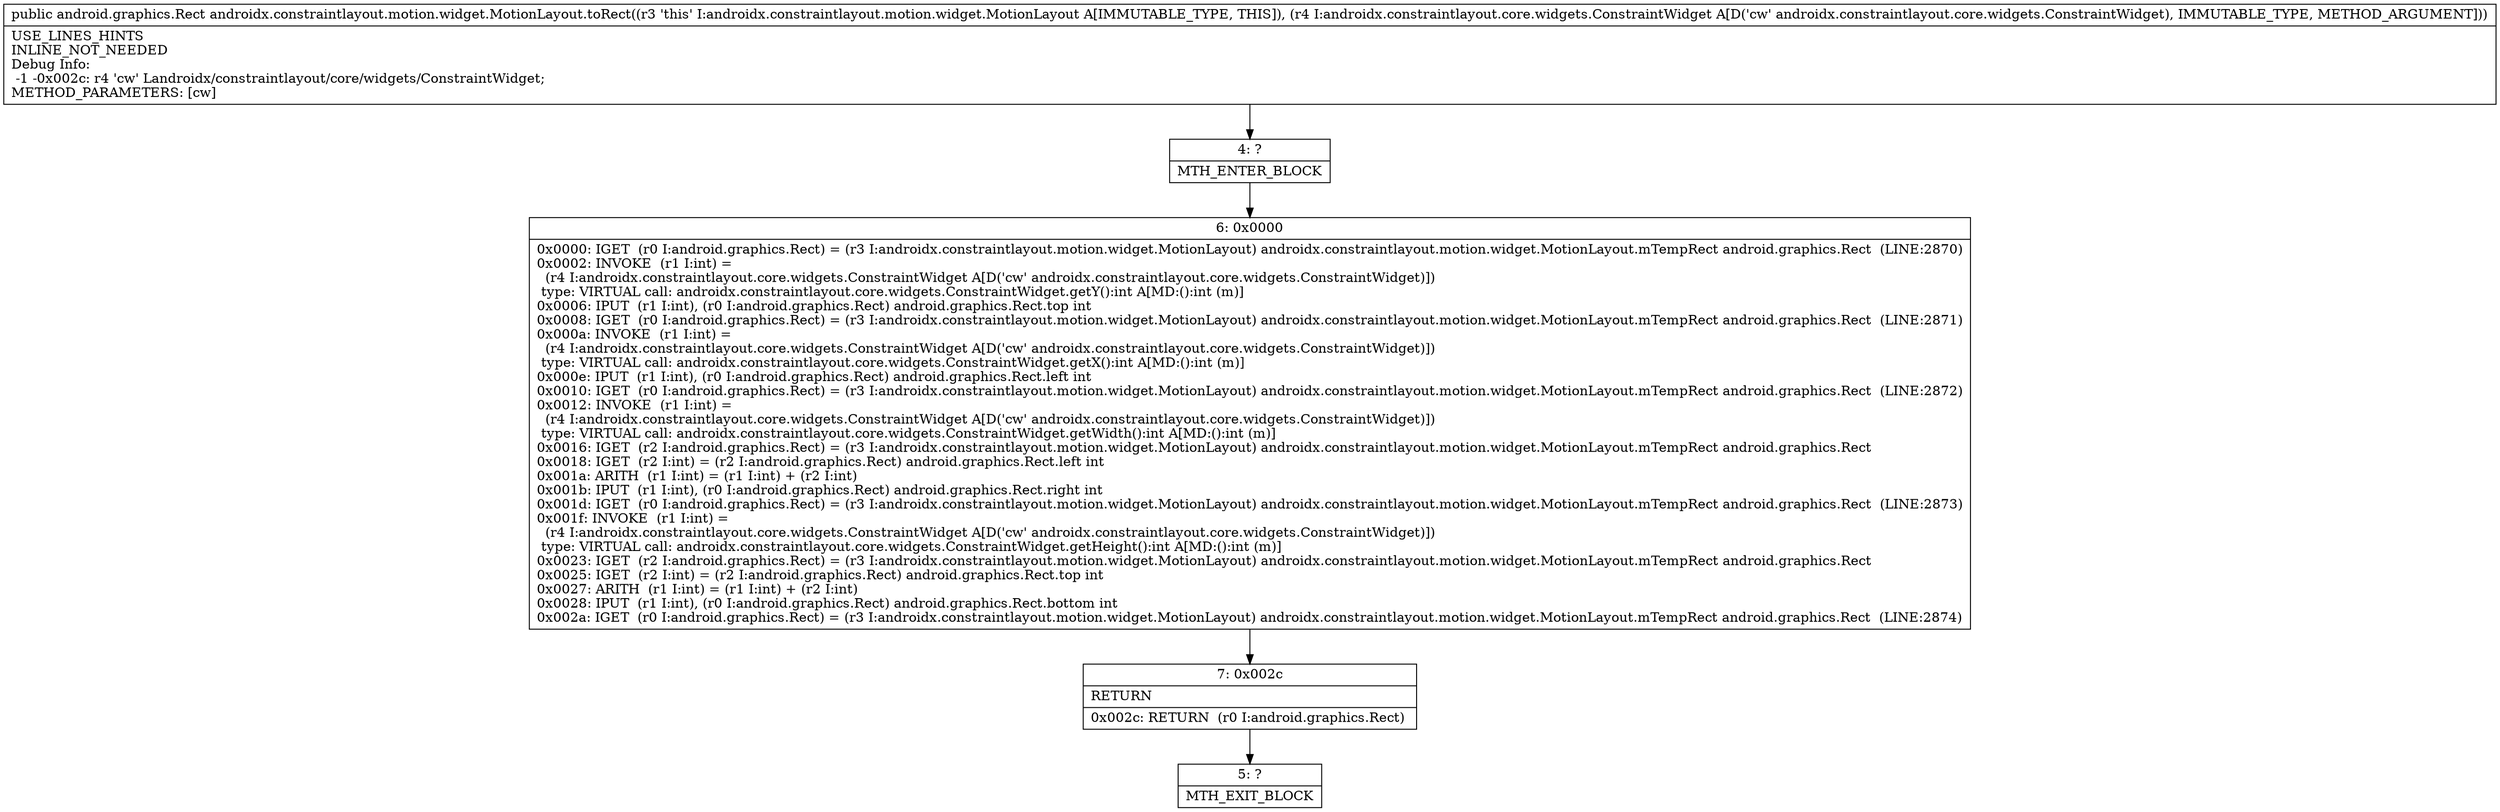 digraph "CFG forandroidx.constraintlayout.motion.widget.MotionLayout.toRect(Landroidx\/constraintlayout\/core\/widgets\/ConstraintWidget;)Landroid\/graphics\/Rect;" {
Node_4 [shape=record,label="{4\:\ ?|MTH_ENTER_BLOCK\l}"];
Node_6 [shape=record,label="{6\:\ 0x0000|0x0000: IGET  (r0 I:android.graphics.Rect) = (r3 I:androidx.constraintlayout.motion.widget.MotionLayout) androidx.constraintlayout.motion.widget.MotionLayout.mTempRect android.graphics.Rect  (LINE:2870)\l0x0002: INVOKE  (r1 I:int) = \l  (r4 I:androidx.constraintlayout.core.widgets.ConstraintWidget A[D('cw' androidx.constraintlayout.core.widgets.ConstraintWidget)])\l type: VIRTUAL call: androidx.constraintlayout.core.widgets.ConstraintWidget.getY():int A[MD:():int (m)]\l0x0006: IPUT  (r1 I:int), (r0 I:android.graphics.Rect) android.graphics.Rect.top int \l0x0008: IGET  (r0 I:android.graphics.Rect) = (r3 I:androidx.constraintlayout.motion.widget.MotionLayout) androidx.constraintlayout.motion.widget.MotionLayout.mTempRect android.graphics.Rect  (LINE:2871)\l0x000a: INVOKE  (r1 I:int) = \l  (r4 I:androidx.constraintlayout.core.widgets.ConstraintWidget A[D('cw' androidx.constraintlayout.core.widgets.ConstraintWidget)])\l type: VIRTUAL call: androidx.constraintlayout.core.widgets.ConstraintWidget.getX():int A[MD:():int (m)]\l0x000e: IPUT  (r1 I:int), (r0 I:android.graphics.Rect) android.graphics.Rect.left int \l0x0010: IGET  (r0 I:android.graphics.Rect) = (r3 I:androidx.constraintlayout.motion.widget.MotionLayout) androidx.constraintlayout.motion.widget.MotionLayout.mTempRect android.graphics.Rect  (LINE:2872)\l0x0012: INVOKE  (r1 I:int) = \l  (r4 I:androidx.constraintlayout.core.widgets.ConstraintWidget A[D('cw' androidx.constraintlayout.core.widgets.ConstraintWidget)])\l type: VIRTUAL call: androidx.constraintlayout.core.widgets.ConstraintWidget.getWidth():int A[MD:():int (m)]\l0x0016: IGET  (r2 I:android.graphics.Rect) = (r3 I:androidx.constraintlayout.motion.widget.MotionLayout) androidx.constraintlayout.motion.widget.MotionLayout.mTempRect android.graphics.Rect \l0x0018: IGET  (r2 I:int) = (r2 I:android.graphics.Rect) android.graphics.Rect.left int \l0x001a: ARITH  (r1 I:int) = (r1 I:int) + (r2 I:int) \l0x001b: IPUT  (r1 I:int), (r0 I:android.graphics.Rect) android.graphics.Rect.right int \l0x001d: IGET  (r0 I:android.graphics.Rect) = (r3 I:androidx.constraintlayout.motion.widget.MotionLayout) androidx.constraintlayout.motion.widget.MotionLayout.mTempRect android.graphics.Rect  (LINE:2873)\l0x001f: INVOKE  (r1 I:int) = \l  (r4 I:androidx.constraintlayout.core.widgets.ConstraintWidget A[D('cw' androidx.constraintlayout.core.widgets.ConstraintWidget)])\l type: VIRTUAL call: androidx.constraintlayout.core.widgets.ConstraintWidget.getHeight():int A[MD:():int (m)]\l0x0023: IGET  (r2 I:android.graphics.Rect) = (r3 I:androidx.constraintlayout.motion.widget.MotionLayout) androidx.constraintlayout.motion.widget.MotionLayout.mTempRect android.graphics.Rect \l0x0025: IGET  (r2 I:int) = (r2 I:android.graphics.Rect) android.graphics.Rect.top int \l0x0027: ARITH  (r1 I:int) = (r1 I:int) + (r2 I:int) \l0x0028: IPUT  (r1 I:int), (r0 I:android.graphics.Rect) android.graphics.Rect.bottom int \l0x002a: IGET  (r0 I:android.graphics.Rect) = (r3 I:androidx.constraintlayout.motion.widget.MotionLayout) androidx.constraintlayout.motion.widget.MotionLayout.mTempRect android.graphics.Rect  (LINE:2874)\l}"];
Node_7 [shape=record,label="{7\:\ 0x002c|RETURN\l|0x002c: RETURN  (r0 I:android.graphics.Rect) \l}"];
Node_5 [shape=record,label="{5\:\ ?|MTH_EXIT_BLOCK\l}"];
MethodNode[shape=record,label="{public android.graphics.Rect androidx.constraintlayout.motion.widget.MotionLayout.toRect((r3 'this' I:androidx.constraintlayout.motion.widget.MotionLayout A[IMMUTABLE_TYPE, THIS]), (r4 I:androidx.constraintlayout.core.widgets.ConstraintWidget A[D('cw' androidx.constraintlayout.core.widgets.ConstraintWidget), IMMUTABLE_TYPE, METHOD_ARGUMENT]))  | USE_LINES_HINTS\lINLINE_NOT_NEEDED\lDebug Info:\l  \-1 \-0x002c: r4 'cw' Landroidx\/constraintlayout\/core\/widgets\/ConstraintWidget;\lMETHOD_PARAMETERS: [cw]\l}"];
MethodNode -> Node_4;Node_4 -> Node_6;
Node_6 -> Node_7;
Node_7 -> Node_5;
}

